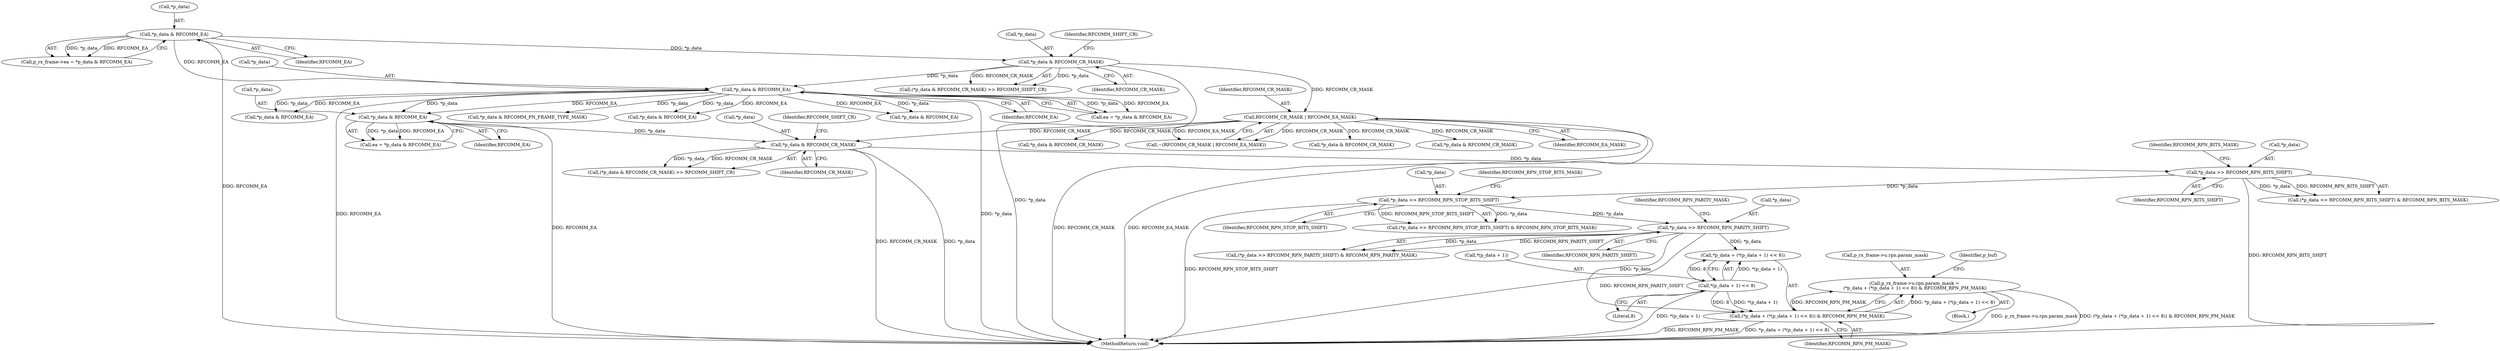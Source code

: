 digraph "0_Android_92a7bf8c44a236607c146240f3c0adc1ae01fedf@pointer" {
"1000907" [label="(Call,p_rx_frame->u.rpn.param_mask =\n (*p_data + (*(p_data + 1) << 8)) & RFCOMM_RPN_PM_MASK)"];
"1000915" [label="(Call,(*p_data + (*(p_data + 1) << 8)) & RFCOMM_RPN_PM_MASK)"];
"1000852" [label="(Call,*p_data >> RFCOMM_RPN_PARITY_SHIFT)"];
"1000838" [label="(Call,*p_data >> RFCOMM_RPN_STOP_BITS_SHIFT)"];
"1000824" [label="(Call,*p_data >> RFCOMM_RPN_BITS_SHIFT)"];
"1000748" [label="(Call,*p_data & RFCOMM_CR_MASK)"];
"1000741" [label="(Call,*p_data & RFCOMM_EA)"];
"1000222" [label="(Call,*p_data & RFCOMM_EA)"];
"1000163" [label="(Call,*p_data & RFCOMM_CR_MASK)"];
"1000154" [label="(Call,*p_data & RFCOMM_EA)"];
"1000177" [label="(Call,RFCOMM_CR_MASK | RFCOMM_EA_MASK)"];
"1000919" [label="(Call,*(p_data + 1) << 8)"];
"1000920" [label="(Call,*(p_data + 1))"];
"1000179" [label="(Identifier,RFCOMM_EA_MASK)"];
"1000852" [label="(Call,*p_data >> RFCOMM_RPN_PARITY_SHIFT)"];
"1000838" [label="(Call,*p_data >> RFCOMM_RPN_STOP_BITS_SHIFT)"];
"1000927" [label="(Identifier,p_buf)"];
"1000827" [label="(Identifier,RFCOMM_RPN_BITS_SHIFT)"];
"1000163" [label="(Call,*p_data & RFCOMM_CR_MASK)"];
"1000571" [label="(Call,*p_data & RFCOMM_CR_MASK)"];
"1000851" [label="(Call,(*p_data >> RFCOMM_RPN_PARITY_SHIFT) & RFCOMM_RPN_PARITY_MASK)"];
"1000841" [label="(Identifier,RFCOMM_RPN_STOP_BITS_SHIFT)"];
"1000744" [label="(Identifier,RFCOMM_EA)"];
"1000335" [label="(Call,*p_data & RFCOMM_PN_FRAME_TYPE_MASK)"];
"1000177" [label="(Call,RFCOMM_CR_MASK | RFCOMM_EA_MASK)"];
"1000842" [label="(Identifier,RFCOMM_RPN_STOP_BITS_MASK)"];
"1000748" [label="(Call,*p_data & RFCOMM_CR_MASK)"];
"1000222" [label="(Call,*p_data & RFCOMM_EA)"];
"1000564" [label="(Call,*p_data & RFCOMM_EA)"];
"1000856" [label="(Identifier,RFCOMM_RPN_PARITY_MASK)"];
"1000739" [label="(Call,ea = *p_data & RFCOMM_EA)"];
"1000157" [label="(Identifier,RFCOMM_EA)"];
"1000154" [label="(Call,*p_data & RFCOMM_EA)"];
"1000751" [label="(Identifier,RFCOMM_CR_MASK)"];
"1000162" [label="(Call,(*p_data & RFCOMM_CR_MASK) >> RFCOMM_SHIFT_CR)"];
"1000908" [label="(Call,p_rx_frame->u.rpn.param_mask)"];
"1000837" [label="(Call,(*p_data >> RFCOMM_RPN_STOP_BITS_SHIFT) & RFCOMM_RPN_STOP_BITS_MASK)"];
"1000747" [label="(Call,(*p_data & RFCOMM_CR_MASK) >> RFCOMM_SHIFT_CR)"];
"1000741" [label="(Call,*p_data & RFCOMM_EA)"];
"1000919" [label="(Call,*(p_data + 1) << 8)"];
"1000823" [label="(Call,(*p_data >> RFCOMM_RPN_BITS_SHIFT) & RFCOMM_RPN_BITS_MASK)"];
"1000825" [label="(Call,*p_data)"];
"1000828" [label="(Identifier,RFCOMM_RPN_BITS_MASK)"];
"1000176" [label="(Call,~(RFCOMM_CR_MASK | RFCOMM_EA_MASK))"];
"1000924" [label="(Literal,8)"];
"1000853" [label="(Call,*p_data)"];
"1000824" [label="(Call,*p_data >> RFCOMM_RPN_BITS_SHIFT)"];
"1000150" [label="(Call,p_rx_frame->ea = *p_data & RFCOMM_EA)"];
"1000916" [label="(Call,*p_data + (*(p_data + 1) << 8))"];
"1001015" [label="(MethodReturn,void)"];
"1000225" [label="(Identifier,RFCOMM_EA)"];
"1000803" [label="(Block,)"];
"1000220" [label="(Call,ea = *p_data & RFCOMM_EA)"];
"1000705" [label="(Call,*p_data & RFCOMM_CR_MASK)"];
"1000223" [label="(Call,*p_data)"];
"1000839" [label="(Call,*p_data)"];
"1000855" [label="(Identifier,RFCOMM_RPN_PARITY_SHIFT)"];
"1000925" [label="(Identifier,RFCOMM_RPN_PM_MASK)"];
"1000752" [label="(Identifier,RFCOMM_SHIFT_CR)"];
"1000155" [label="(Call,*p_data)"];
"1000955" [label="(Call,*p_data & RFCOMM_CR_MASK)"];
"1000166" [label="(Identifier,RFCOMM_CR_MASK)"];
"1000692" [label="(Call,*p_data & RFCOMM_EA)"];
"1000749" [label="(Call,*p_data)"];
"1000948" [label="(Call,*p_data & RFCOMM_EA)"];
"1000167" [label="(Identifier,RFCOMM_SHIFT_CR)"];
"1000164" [label="(Call,*p_data)"];
"1000907" [label="(Call,p_rx_frame->u.rpn.param_mask =\n (*p_data + (*(p_data + 1) << 8)) & RFCOMM_RPN_PM_MASK)"];
"1000178" [label="(Identifier,RFCOMM_CR_MASK)"];
"1000742" [label="(Call,*p_data)"];
"1000915" [label="(Call,(*p_data + (*(p_data + 1) << 8)) & RFCOMM_RPN_PM_MASK)"];
"1000907" -> "1000803"  [label="AST: "];
"1000907" -> "1000915"  [label="CFG: "];
"1000908" -> "1000907"  [label="AST: "];
"1000915" -> "1000907"  [label="AST: "];
"1000927" -> "1000907"  [label="CFG: "];
"1000907" -> "1001015"  [label="DDG: p_rx_frame->u.rpn.param_mask"];
"1000907" -> "1001015"  [label="DDG: (*p_data + (*(p_data + 1) << 8)) & RFCOMM_RPN_PM_MASK"];
"1000915" -> "1000907"  [label="DDG: *p_data + (*(p_data + 1) << 8)"];
"1000915" -> "1000907"  [label="DDG: RFCOMM_RPN_PM_MASK"];
"1000915" -> "1000925"  [label="CFG: "];
"1000916" -> "1000915"  [label="AST: "];
"1000925" -> "1000915"  [label="AST: "];
"1000915" -> "1001015"  [label="DDG: RFCOMM_RPN_PM_MASK"];
"1000915" -> "1001015"  [label="DDG: *p_data + (*(p_data + 1) << 8)"];
"1000852" -> "1000915"  [label="DDG: *p_data"];
"1000919" -> "1000915"  [label="DDG: *(p_data + 1)"];
"1000919" -> "1000915"  [label="DDG: 8"];
"1000852" -> "1000851"  [label="AST: "];
"1000852" -> "1000855"  [label="CFG: "];
"1000853" -> "1000852"  [label="AST: "];
"1000855" -> "1000852"  [label="AST: "];
"1000856" -> "1000852"  [label="CFG: "];
"1000852" -> "1001015"  [label="DDG: RFCOMM_RPN_PARITY_SHIFT"];
"1000852" -> "1000851"  [label="DDG: *p_data"];
"1000852" -> "1000851"  [label="DDG: RFCOMM_RPN_PARITY_SHIFT"];
"1000838" -> "1000852"  [label="DDG: *p_data"];
"1000852" -> "1000916"  [label="DDG: *p_data"];
"1000838" -> "1000837"  [label="AST: "];
"1000838" -> "1000841"  [label="CFG: "];
"1000839" -> "1000838"  [label="AST: "];
"1000841" -> "1000838"  [label="AST: "];
"1000842" -> "1000838"  [label="CFG: "];
"1000838" -> "1001015"  [label="DDG: RFCOMM_RPN_STOP_BITS_SHIFT"];
"1000838" -> "1000837"  [label="DDG: *p_data"];
"1000838" -> "1000837"  [label="DDG: RFCOMM_RPN_STOP_BITS_SHIFT"];
"1000824" -> "1000838"  [label="DDG: *p_data"];
"1000824" -> "1000823"  [label="AST: "];
"1000824" -> "1000827"  [label="CFG: "];
"1000825" -> "1000824"  [label="AST: "];
"1000827" -> "1000824"  [label="AST: "];
"1000828" -> "1000824"  [label="CFG: "];
"1000824" -> "1001015"  [label="DDG: RFCOMM_RPN_BITS_SHIFT"];
"1000824" -> "1000823"  [label="DDG: *p_data"];
"1000824" -> "1000823"  [label="DDG: RFCOMM_RPN_BITS_SHIFT"];
"1000748" -> "1000824"  [label="DDG: *p_data"];
"1000748" -> "1000747"  [label="AST: "];
"1000748" -> "1000751"  [label="CFG: "];
"1000749" -> "1000748"  [label="AST: "];
"1000751" -> "1000748"  [label="AST: "];
"1000752" -> "1000748"  [label="CFG: "];
"1000748" -> "1001015"  [label="DDG: RFCOMM_CR_MASK"];
"1000748" -> "1001015"  [label="DDG: *p_data"];
"1000748" -> "1000747"  [label="DDG: *p_data"];
"1000748" -> "1000747"  [label="DDG: RFCOMM_CR_MASK"];
"1000741" -> "1000748"  [label="DDG: *p_data"];
"1000177" -> "1000748"  [label="DDG: RFCOMM_CR_MASK"];
"1000741" -> "1000739"  [label="AST: "];
"1000741" -> "1000744"  [label="CFG: "];
"1000742" -> "1000741"  [label="AST: "];
"1000744" -> "1000741"  [label="AST: "];
"1000739" -> "1000741"  [label="CFG: "];
"1000741" -> "1001015"  [label="DDG: RFCOMM_EA"];
"1000741" -> "1000739"  [label="DDG: *p_data"];
"1000741" -> "1000739"  [label="DDG: RFCOMM_EA"];
"1000222" -> "1000741"  [label="DDG: *p_data"];
"1000222" -> "1000741"  [label="DDG: RFCOMM_EA"];
"1000222" -> "1000220"  [label="AST: "];
"1000222" -> "1000225"  [label="CFG: "];
"1000223" -> "1000222"  [label="AST: "];
"1000225" -> "1000222"  [label="AST: "];
"1000220" -> "1000222"  [label="CFG: "];
"1000222" -> "1001015"  [label="DDG: RFCOMM_EA"];
"1000222" -> "1001015"  [label="DDG: *p_data"];
"1000222" -> "1000220"  [label="DDG: *p_data"];
"1000222" -> "1000220"  [label="DDG: RFCOMM_EA"];
"1000163" -> "1000222"  [label="DDG: *p_data"];
"1000154" -> "1000222"  [label="DDG: RFCOMM_EA"];
"1000222" -> "1000335"  [label="DDG: *p_data"];
"1000222" -> "1000564"  [label="DDG: *p_data"];
"1000222" -> "1000564"  [label="DDG: RFCOMM_EA"];
"1000222" -> "1000692"  [label="DDG: *p_data"];
"1000222" -> "1000692"  [label="DDG: RFCOMM_EA"];
"1000222" -> "1000948"  [label="DDG: *p_data"];
"1000222" -> "1000948"  [label="DDG: RFCOMM_EA"];
"1000163" -> "1000162"  [label="AST: "];
"1000163" -> "1000166"  [label="CFG: "];
"1000164" -> "1000163"  [label="AST: "];
"1000166" -> "1000163"  [label="AST: "];
"1000167" -> "1000163"  [label="CFG: "];
"1000163" -> "1001015"  [label="DDG: *p_data"];
"1000163" -> "1000162"  [label="DDG: *p_data"];
"1000163" -> "1000162"  [label="DDG: RFCOMM_CR_MASK"];
"1000154" -> "1000163"  [label="DDG: *p_data"];
"1000163" -> "1000177"  [label="DDG: RFCOMM_CR_MASK"];
"1000154" -> "1000150"  [label="AST: "];
"1000154" -> "1000157"  [label="CFG: "];
"1000155" -> "1000154"  [label="AST: "];
"1000157" -> "1000154"  [label="AST: "];
"1000150" -> "1000154"  [label="CFG: "];
"1000154" -> "1001015"  [label="DDG: RFCOMM_EA"];
"1000154" -> "1000150"  [label="DDG: *p_data"];
"1000154" -> "1000150"  [label="DDG: RFCOMM_EA"];
"1000177" -> "1000176"  [label="AST: "];
"1000177" -> "1000179"  [label="CFG: "];
"1000178" -> "1000177"  [label="AST: "];
"1000179" -> "1000177"  [label="AST: "];
"1000176" -> "1000177"  [label="CFG: "];
"1000177" -> "1001015"  [label="DDG: RFCOMM_CR_MASK"];
"1000177" -> "1001015"  [label="DDG: RFCOMM_EA_MASK"];
"1000177" -> "1000176"  [label="DDG: RFCOMM_CR_MASK"];
"1000177" -> "1000176"  [label="DDG: RFCOMM_EA_MASK"];
"1000177" -> "1000571"  [label="DDG: RFCOMM_CR_MASK"];
"1000177" -> "1000705"  [label="DDG: RFCOMM_CR_MASK"];
"1000177" -> "1000955"  [label="DDG: RFCOMM_CR_MASK"];
"1000919" -> "1000916"  [label="AST: "];
"1000919" -> "1000924"  [label="CFG: "];
"1000920" -> "1000919"  [label="AST: "];
"1000924" -> "1000919"  [label="AST: "];
"1000916" -> "1000919"  [label="CFG: "];
"1000919" -> "1001015"  [label="DDG: *(p_data + 1)"];
"1000919" -> "1000916"  [label="DDG: *(p_data + 1)"];
"1000919" -> "1000916"  [label="DDG: 8"];
}
